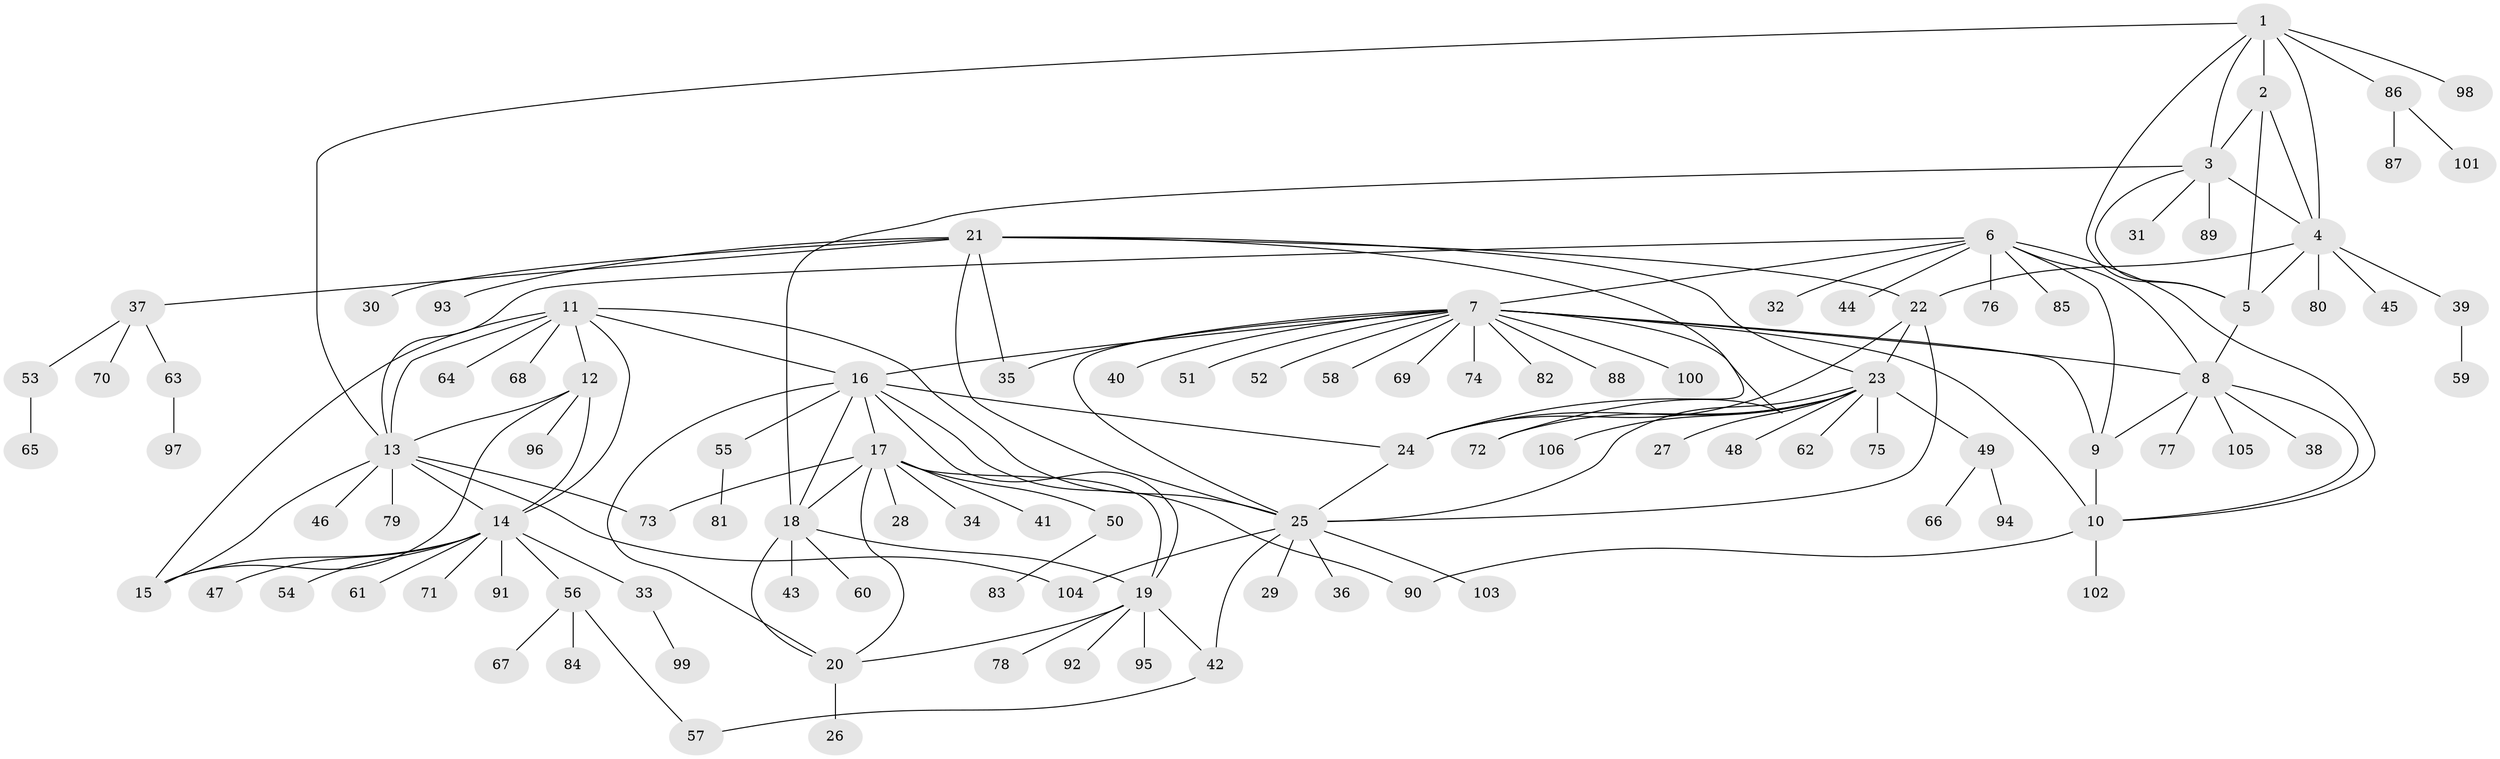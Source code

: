 // coarse degree distribution, {5: 0.078125, 4: 0.09375, 6: 0.046875, 8: 0.03125, 7: 0.046875, 9: 0.015625, 10: 0.046875, 11: 0.015625, 1: 0.484375, 3: 0.046875, 2: 0.09375}
// Generated by graph-tools (version 1.1) at 2025/52/03/04/25 22:52:36]
// undirected, 106 vertices, 148 edges
graph export_dot {
  node [color=gray90,style=filled];
  1;
  2;
  3;
  4;
  5;
  6;
  7;
  8;
  9;
  10;
  11;
  12;
  13;
  14;
  15;
  16;
  17;
  18;
  19;
  20;
  21;
  22;
  23;
  24;
  25;
  26;
  27;
  28;
  29;
  30;
  31;
  32;
  33;
  34;
  35;
  36;
  37;
  38;
  39;
  40;
  41;
  42;
  43;
  44;
  45;
  46;
  47;
  48;
  49;
  50;
  51;
  52;
  53;
  54;
  55;
  56;
  57;
  58;
  59;
  60;
  61;
  62;
  63;
  64;
  65;
  66;
  67;
  68;
  69;
  70;
  71;
  72;
  73;
  74;
  75;
  76;
  77;
  78;
  79;
  80;
  81;
  82;
  83;
  84;
  85;
  86;
  87;
  88;
  89;
  90;
  91;
  92;
  93;
  94;
  95;
  96;
  97;
  98;
  99;
  100;
  101;
  102;
  103;
  104;
  105;
  106;
  1 -- 2;
  1 -- 3;
  1 -- 4;
  1 -- 5;
  1 -- 13;
  1 -- 86;
  1 -- 98;
  2 -- 3;
  2 -- 4;
  2 -- 5;
  3 -- 4;
  3 -- 5;
  3 -- 18;
  3 -- 31;
  3 -- 89;
  4 -- 5;
  4 -- 22;
  4 -- 39;
  4 -- 45;
  4 -- 80;
  5 -- 8;
  6 -- 7;
  6 -- 8;
  6 -- 9;
  6 -- 10;
  6 -- 13;
  6 -- 32;
  6 -- 44;
  6 -- 76;
  6 -- 85;
  7 -- 8;
  7 -- 9;
  7 -- 10;
  7 -- 16;
  7 -- 25;
  7 -- 35;
  7 -- 40;
  7 -- 51;
  7 -- 52;
  7 -- 58;
  7 -- 69;
  7 -- 72;
  7 -- 74;
  7 -- 82;
  7 -- 88;
  7 -- 100;
  8 -- 9;
  8 -- 10;
  8 -- 38;
  8 -- 77;
  8 -- 105;
  9 -- 10;
  10 -- 90;
  10 -- 102;
  11 -- 12;
  11 -- 13;
  11 -- 14;
  11 -- 15;
  11 -- 16;
  11 -- 25;
  11 -- 64;
  11 -- 68;
  12 -- 13;
  12 -- 14;
  12 -- 15;
  12 -- 96;
  13 -- 14;
  13 -- 15;
  13 -- 46;
  13 -- 73;
  13 -- 79;
  13 -- 104;
  14 -- 15;
  14 -- 33;
  14 -- 47;
  14 -- 54;
  14 -- 56;
  14 -- 61;
  14 -- 71;
  14 -- 91;
  16 -- 17;
  16 -- 18;
  16 -- 19;
  16 -- 20;
  16 -- 24;
  16 -- 55;
  16 -- 90;
  17 -- 18;
  17 -- 19;
  17 -- 20;
  17 -- 28;
  17 -- 34;
  17 -- 41;
  17 -- 50;
  17 -- 73;
  18 -- 19;
  18 -- 20;
  18 -- 43;
  18 -- 60;
  19 -- 20;
  19 -- 42;
  19 -- 78;
  19 -- 92;
  19 -- 95;
  20 -- 26;
  21 -- 22;
  21 -- 23;
  21 -- 24;
  21 -- 25;
  21 -- 30;
  21 -- 35;
  21 -- 37;
  21 -- 93;
  22 -- 23;
  22 -- 24;
  22 -- 25;
  23 -- 24;
  23 -- 25;
  23 -- 27;
  23 -- 48;
  23 -- 49;
  23 -- 62;
  23 -- 72;
  23 -- 75;
  23 -- 106;
  24 -- 25;
  25 -- 29;
  25 -- 36;
  25 -- 42;
  25 -- 103;
  25 -- 104;
  33 -- 99;
  37 -- 53;
  37 -- 63;
  37 -- 70;
  39 -- 59;
  42 -- 57;
  49 -- 66;
  49 -- 94;
  50 -- 83;
  53 -- 65;
  55 -- 81;
  56 -- 57;
  56 -- 67;
  56 -- 84;
  63 -- 97;
  86 -- 87;
  86 -- 101;
}

